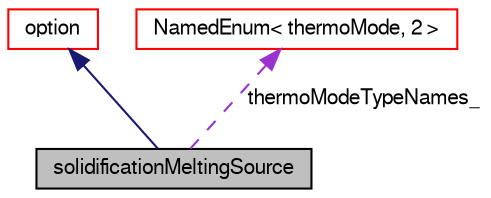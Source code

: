 digraph "solidificationMeltingSource"
{
  bgcolor="transparent";
  edge [fontname="FreeSans",fontsize="10",labelfontname="FreeSans",labelfontsize="10"];
  node [fontname="FreeSans",fontsize="10",shape=record];
  Node2 [label="solidificationMeltingSource",height=0.2,width=0.4,color="black", fillcolor="grey75", style="filled", fontcolor="black"];
  Node3 -> Node2 [dir="back",color="midnightblue",fontsize="10",style="solid",fontname="FreeSans"];
  Node3 [label="option",height=0.2,width=0.4,color="red",URL="$a23446.html",tooltip="Finite volume options abtract base class. Provides a base set of controls, e.g. "];
  Node52 -> Node2 [dir="back",color="darkorchid3",fontsize="10",style="dashed",label=" thermoModeTypeNames_" ,fontname="FreeSans"];
  Node52 [label="NamedEnum\< thermoMode, 2 \>",height=0.2,width=0.4,color="red",URL="$a25998.html"];
}
